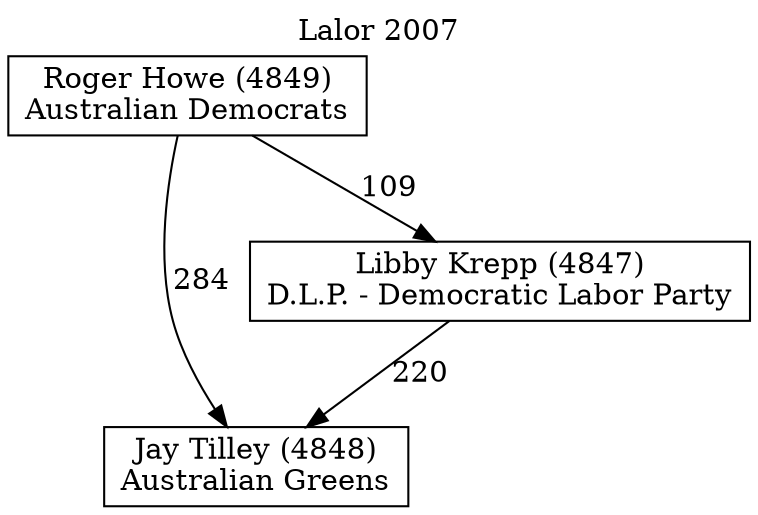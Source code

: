// House preference flow
digraph "Jay Tilley (4848)_Lalor_2007" {
	graph [label="Lalor 2007" labelloc=t mclimit=10]
	node [shape=box]
	"Jay Tilley (4848)" [label="Jay Tilley (4848)
Australian Greens"]
	"Libby Krepp (4847)" [label="Libby Krepp (4847)
D.L.P. - Democratic Labor Party"]
	"Roger Howe (4849)" [label="Roger Howe (4849)
Australian Democrats"]
	"Libby Krepp (4847)" -> "Jay Tilley (4848)" [label=220]
	"Roger Howe (4849)" -> "Jay Tilley (4848)" [label=284]
	"Roger Howe (4849)" -> "Libby Krepp (4847)" [label=109]
}
